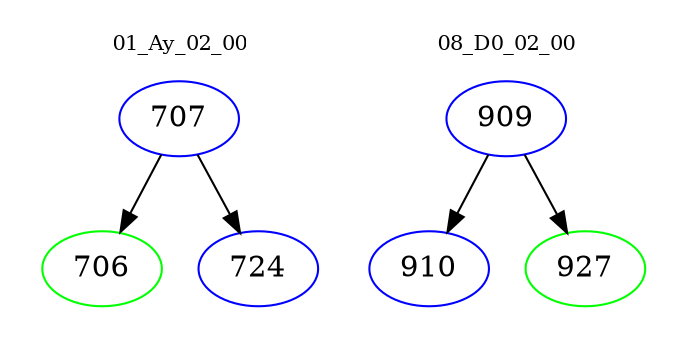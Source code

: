 digraph{
subgraph cluster_0 {
color = white
label = "01_Ay_02_00";
fontsize=10;
T0_707 [label="707", color="blue"]
T0_707 -> T0_706 [color="black"]
T0_706 [label="706", color="green"]
T0_707 -> T0_724 [color="black"]
T0_724 [label="724", color="blue"]
}
subgraph cluster_1 {
color = white
label = "08_D0_02_00";
fontsize=10;
T1_909 [label="909", color="blue"]
T1_909 -> T1_910 [color="black"]
T1_910 [label="910", color="blue"]
T1_909 -> T1_927 [color="black"]
T1_927 [label="927", color="green"]
}
}
